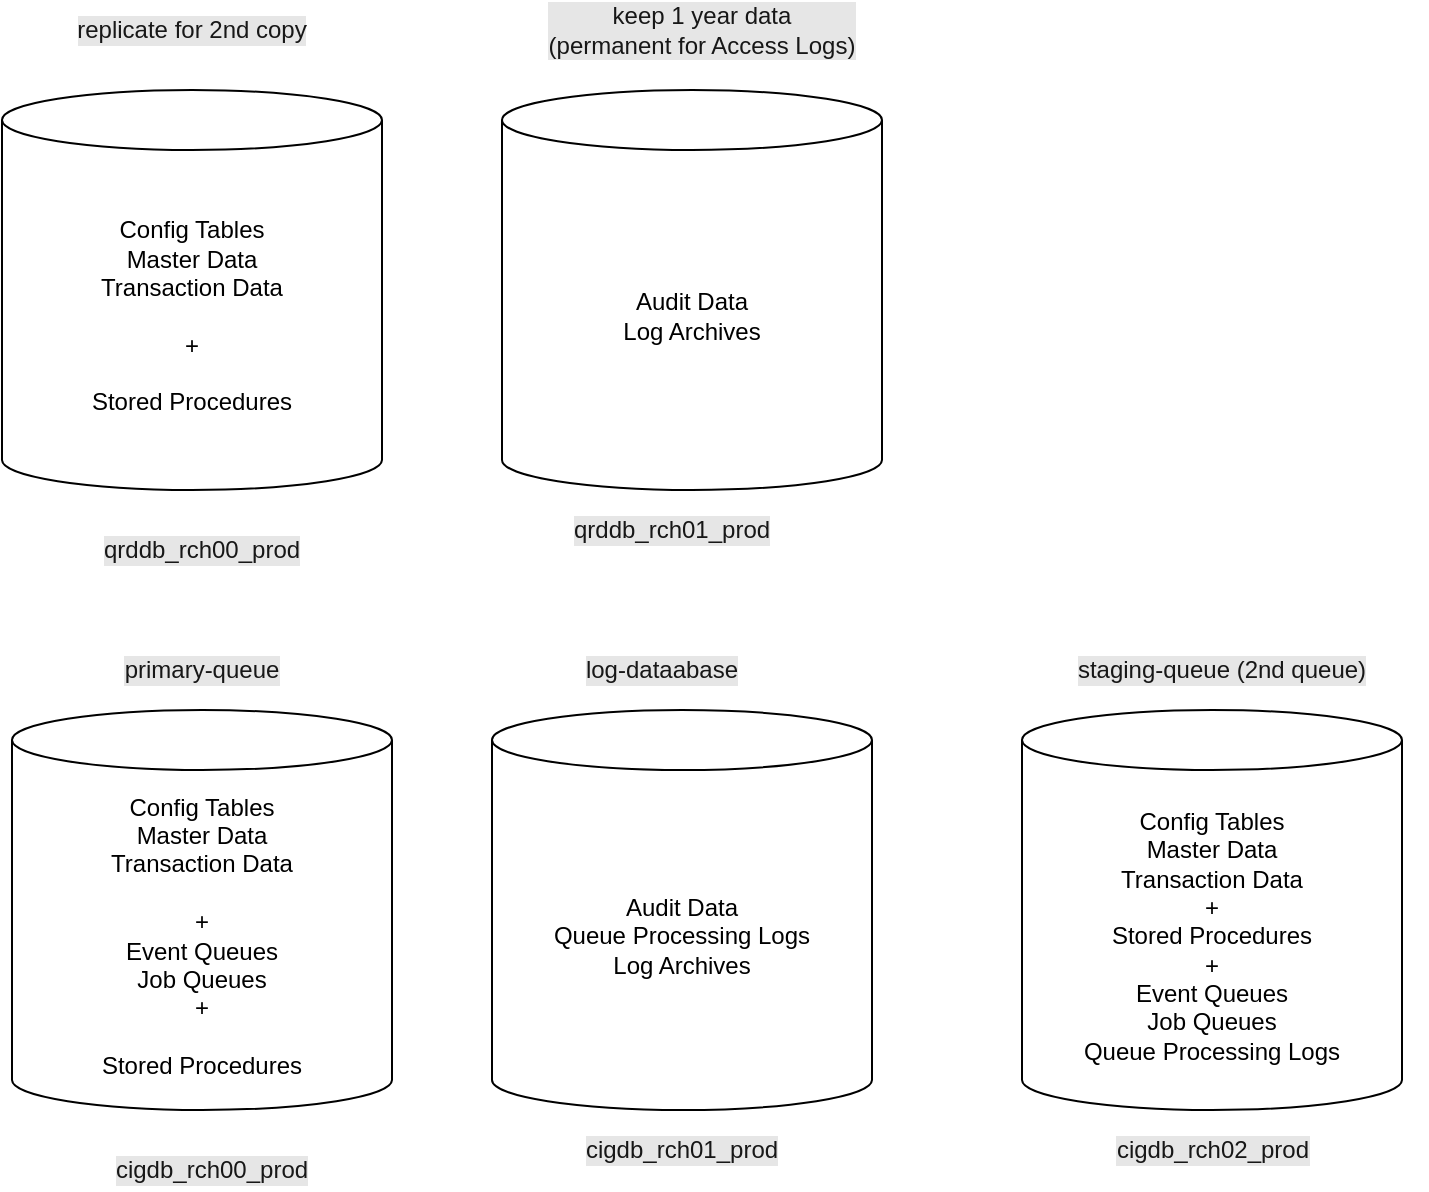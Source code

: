 <mxfile version="13.10.0" type="embed">
    <diagram id="M6VVdp_PShIjpn4tF2mF" name="Page-1">
        <mxGraphModel dx="1147" dy="667" grid="1" gridSize="10" guides="1" tooltips="1" connect="1" arrows="1" fold="1" page="1" pageScale="1" pageWidth="850" pageHeight="1100" math="0" shadow="0">
            <root>
                <mxCell id="0"/>
                <mxCell id="1" parent="0"/>
                <mxCell id="2" value="Config Tables&lt;br&gt;Master Data&lt;br&gt;Transaction Data&lt;br&gt;&lt;br&gt;+&lt;br&gt;&lt;br&gt;Stored Procedures" style="shape=cylinder3;whiteSpace=wrap;html=1;boundedLbl=1;backgroundOutline=1;size=15;" parent="1" vertex="1">
                    <mxGeometry x="140" y="200" width="190" height="200" as="geometry"/>
                </mxCell>
                <mxCell id="4" value="Audit Data&lt;br&gt;Log Archives" style="shape=cylinder3;whiteSpace=wrap;html=1;boundedLbl=1;backgroundOutline=1;size=15;" parent="1" vertex="1">
                    <mxGeometry x="390" y="200" width="190" height="200" as="geometry"/>
                </mxCell>
                <mxCell id="5" value="qrddb_rch00_prod" style="text;html=1;strokeColor=none;fillColor=none;align=center;verticalAlign=middle;whiteSpace=wrap;rounded=0;labelBackgroundColor=#171717;" parent="1" vertex="1">
                    <mxGeometry x="220" y="420" width="40" height="20" as="geometry"/>
                </mxCell>
                <mxCell id="6" value="qrddb_rch01_prod" style="text;html=1;strokeColor=none;fillColor=none;align=center;verticalAlign=middle;whiteSpace=wrap;rounded=0;labelBackgroundColor=#171717;" parent="1" vertex="1">
                    <mxGeometry x="455" y="410" width="40" height="20" as="geometry"/>
                </mxCell>
                <mxCell id="8" value="Config Tables&lt;br&gt;Master Data&lt;br&gt;Transaction Data&lt;br&gt;&lt;br&gt;+&lt;br&gt;Event Queues&lt;br&gt;Job Queues&lt;br&gt;+&lt;br&gt;&lt;br&gt;Stored Procedures" style="shape=cylinder3;whiteSpace=wrap;html=1;boundedLbl=1;backgroundOutline=1;size=15;" parent="1" vertex="1">
                    <mxGeometry x="145" y="510" width="190" height="200" as="geometry"/>
                </mxCell>
                <mxCell id="9" value="Audit Data&lt;br&gt;Queue Processing Logs&lt;br&gt;Log Archives" style="shape=cylinder3;whiteSpace=wrap;html=1;boundedLbl=1;backgroundOutline=1;size=15;" parent="1" vertex="1">
                    <mxGeometry x="385" y="510" width="190" height="200" as="geometry"/>
                </mxCell>
                <mxCell id="10" value="Config Tables&lt;br&gt;Master Data&lt;br&gt;Transaction Data&lt;br&gt;+&lt;br&gt;Stored Procedures&lt;br&gt;+&lt;br&gt;Event Queues&lt;br&gt;Job Queues&lt;br&gt;Queue Processing Logs" style="shape=cylinder3;whiteSpace=wrap;html=1;boundedLbl=1;backgroundOutline=1;size=15;" parent="1" vertex="1">
                    <mxGeometry x="650" y="510" width="190" height="200" as="geometry"/>
                </mxCell>
                <mxCell id="11" value="cigdb_rch00_prod" style="text;html=1;strokeColor=none;fillColor=none;align=center;verticalAlign=middle;whiteSpace=wrap;rounded=0;labelBackgroundColor=#171717;" parent="1" vertex="1">
                    <mxGeometry x="225" y="730" width="40" height="20" as="geometry"/>
                </mxCell>
                <mxCell id="13" value="cigdb_rch02_prod" style="text;html=1;strokeColor=none;fillColor=none;align=center;verticalAlign=middle;whiteSpace=wrap;rounded=0;labelBackgroundColor=#E6E6E6;fontColor=#171717;" parent="1" vertex="1">
                    <mxGeometry x="637.5" y="720" width="215" height="20" as="geometry"/>
                </mxCell>
                <mxCell id="16" value="cigdb_rch01_prod" style="text;html=1;strokeColor=none;fillColor=none;align=center;verticalAlign=middle;whiteSpace=wrap;rounded=0;labelBackgroundColor=#171717;" parent="1" vertex="1">
                    <mxGeometry x="460" y="720" width="40" height="20" as="geometry"/>
                </mxCell>
                <mxCell id="22" value="replicate for 2nd copy" style="text;html=1;strokeColor=none;fillColor=none;align=center;verticalAlign=middle;whiteSpace=wrap;rounded=0;labelBackgroundColor=#171717;" parent="1" vertex="1">
                    <mxGeometry x="166.25" y="160" width="137.5" height="20" as="geometry"/>
                </mxCell>
                <mxCell id="23" value="replicate for 2nd copy" style="text;html=1;strokeColor=none;fillColor=none;align=center;verticalAlign=middle;whiteSpace=wrap;rounded=0;labelBackgroundColor=#E6E6E6;fontColor=#171717;" parent="1" vertex="1">
                    <mxGeometry x="166.25" y="160" width="137.5" height="20" as="geometry"/>
                </mxCell>
                <mxCell id="25" value="keep 1 year data&lt;br&gt;(permanent for Access Logs)" style="text;html=1;strokeColor=none;fillColor=none;align=center;verticalAlign=middle;whiteSpace=wrap;rounded=0;labelBackgroundColor=#E6E6E6;fontColor=#171717;" parent="1" vertex="1">
                    <mxGeometry x="400" y="160" width="180" height="20" as="geometry"/>
                </mxCell>
                <mxCell id="26" value="qrddb_rch00_prod" style="text;html=1;strokeColor=none;fillColor=none;align=center;verticalAlign=middle;whiteSpace=wrap;rounded=0;labelBackgroundColor=#E6E6E6;fontColor=#171717;" parent="1" vertex="1">
                    <mxGeometry x="220" y="420" width="40" height="20" as="geometry"/>
                </mxCell>
                <mxCell id="27" value="qrddb_rch01_prod" style="text;html=1;strokeColor=none;fillColor=none;align=center;verticalAlign=middle;whiteSpace=wrap;rounded=0;labelBackgroundColor=#E6E6E6;fontColor=#171717;" parent="1" vertex="1">
                    <mxGeometry x="455" y="410" width="40" height="20" as="geometry"/>
                </mxCell>
                <mxCell id="29" value="cigdb_rch00_prod" style="text;html=1;strokeColor=none;fillColor=none;align=center;verticalAlign=middle;whiteSpace=wrap;rounded=0;labelBackgroundColor=#E6E6E6;fontColor=#171717;" parent="1" vertex="1">
                    <mxGeometry x="225" y="730" width="40" height="20" as="geometry"/>
                </mxCell>
                <mxCell id="30" value="cigdb_rch01_prod" style="text;html=1;strokeColor=none;fillColor=none;align=center;verticalAlign=middle;whiteSpace=wrap;rounded=0;labelBackgroundColor=#E6E6E6;fontColor=#171717;" parent="1" vertex="1">
                    <mxGeometry x="460" y="720" width="40" height="20" as="geometry"/>
                </mxCell>
                <mxCell id="31" value="staging-queue (2nd queue)" style="text;html=1;strokeColor=none;fillColor=none;align=center;verticalAlign=middle;whiteSpace=wrap;rounded=0;labelBackgroundColor=#E6E6E6;fontColor=#171717;" vertex="1" parent="1">
                    <mxGeometry x="660" y="480" width="180" height="20" as="geometry"/>
                </mxCell>
                <mxCell id="32" value="primary-queue" style="text;html=1;strokeColor=none;fillColor=none;align=center;verticalAlign=middle;whiteSpace=wrap;rounded=0;labelBackgroundColor=#E6E6E6;fontColor=#171717;" vertex="1" parent="1">
                    <mxGeometry x="150" y="480" width="180" height="20" as="geometry"/>
                </mxCell>
                <mxCell id="33" value="log-dataabase" style="text;html=1;strokeColor=none;fillColor=none;align=center;verticalAlign=middle;whiteSpace=wrap;rounded=0;labelBackgroundColor=#E6E6E6;fontColor=#171717;" vertex="1" parent="1">
                    <mxGeometry x="380" y="480" width="180" height="20" as="geometry"/>
                </mxCell>
            </root>
        </mxGraphModel>
    </diagram>
</mxfile>
